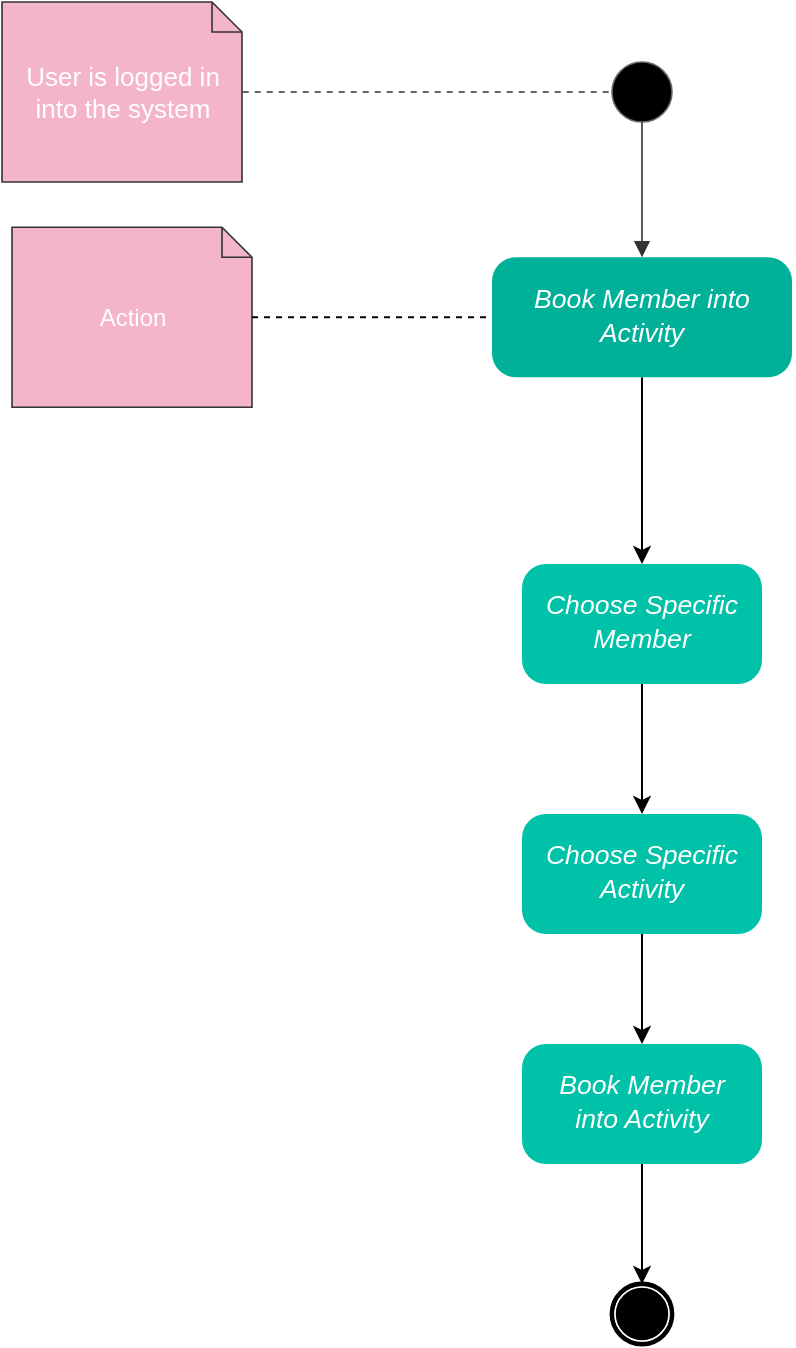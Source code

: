 <mxfile version="14.5.1" type="device"><diagram id="3uWwcOn-9zkndGodlUGi" name="Page-1"><mxGraphModel dx="1694" dy="960" grid="1" gridSize="10" guides="1" tooltips="1" connect="1" arrows="1" fold="1" page="1" pageScale="1" pageWidth="827" pageHeight="1169" math="0" shadow="0"><root><mxCell id="0"/><mxCell id="1" parent="0"/><UserObject label="" lucidchartObjectId="8az7X8QaD_x4" id="rfqokUpkxKwPm25lC6qI-1"><mxCell style="html=1;overflow=block;blockSpacing=1;whiteSpace=wrap;ellipse;fillColor=#000000;whiteSpace=wrap;fontSize=13;spacing=3.6;strokeColor=#666666;strokeOpacity=100;fillOpacity=100;rounded=1;absoluteArcSize=1;arcSize=12;strokeWidth=0.8;" parent="1" vertex="1"><mxGeometry x="815" y="149.02" width="30" height="30" as="geometry"/></mxCell></UserObject><UserObject label="" lucidchartObjectId="90gjxgfOsC8D" id="rfqokUpkxKwPm25lC6qI-2"><mxCell style="html=1;overflow=block;blockSpacing=1;whiteSpace=wrap;shape=note;size=15;whiteSpace=wrap;fontSize=13;fontColor=#ffffff;align=center;align=left;spacing=3.8;strokeColor=#333333;strokeOpacity=100;fillOpacity=100;rounded=1;absoluteArcSize=1;arcSize=12;fillColor=#f5b5c8;strokeWidth=0.8;" parent="1" vertex="1"><mxGeometry x="510" y="119.02" width="120" height="90" as="geometry"/></mxCell></UserObject><UserObject label="" lucidchartObjectId="E2gjoxndOQYm" id="rfqokUpkxKwPm25lC6qI-3"><mxCell style="html=1;jettySize=18;whiteSpace=wrap;fontSize=13;strokeColor=#333333;strokeOpacity=100;dashed=1;fixDash=1;strokeWidth=0.8;rounded=1;arcSize=24;edgeStyle=orthogonalEdgeStyle;startArrow=none;;endArrow=none;;exitX=1.003;exitY=0.5;exitPerimeter=0;entryX=0;entryY=0.5;entryDx=0;entryDy=0;" parent="1" source="rfqokUpkxKwPm25lC6qI-2" target="rfqokUpkxKwPm25lC6qI-1" edge="1"><mxGeometry width="100" height="100" relative="1" as="geometry"><Array as="points"/></mxGeometry></mxCell></UserObject><UserObject label="" lucidchartObjectId="8az7UEcWredh" id="rfqokUpkxKwPm25lC6qI-4"><mxCell style="html=1;jettySize=18;whiteSpace=wrap;fontSize=13;fontFamily=helvetica;strokeColor=#333333;strokeOpacity=100;strokeWidth=0.8;rounded=1;arcSize=24;edgeStyle=orthogonalEdgeStyle;startArrow=none;;endArrow=block;endFill=1;;entryX=0.5;entryY=0;entryPerimeter=0;" parent="1" source="rfqokUpkxKwPm25lC6qI-1" target="rfqokUpkxKwPm25lC6qI-5" edge="1"><mxGeometry width="100" height="100" relative="1" as="geometry"><Array as="points"/><mxPoint x="830" y="209.02" as="sourcePoint"/></mxGeometry></mxCell></UserObject><mxCell id="jy8oLALUZCwafHskQJwl-3" value="" style="edgeStyle=orthogonalEdgeStyle;rounded=0;orthogonalLoop=1;jettySize=auto;html=1;" edge="1" parent="1" source="rfqokUpkxKwPm25lC6qI-5" target="rfqokUpkxKwPm25lC6qI-33"><mxGeometry relative="1" as="geometry"/></mxCell><mxCell id="rfqokUpkxKwPm25lC6qI-5" value="&lt;div style=&quot;display: flex ; justify-content: center ; text-align: center ; align-items: baseline ; line-height: 1.25 ; margin-left: 8.4px ; margin-right: 8.4px ; margin-top: -2px&quot;&gt;&lt;font color=&quot;#ffffff&quot;&gt;&lt;span style=&quot;font-size: 13.3px ; font-style: italic&quot;&gt;Book Member into Activity&lt;/span&gt;&lt;/font&gt;&lt;/div&gt;" style="rounded=1;arcSize=20;whiteSpace=wrap;overflow=block;blockSpacing=1;html=1;fontSize=13;spacing=3.6;strokeOpacity=0;fillOpacity=100;fillColor=#00b098;strokeWidth=0.8;" parent="1" vertex="1"><mxGeometry x="755" y="246.63" width="150" height="60" as="geometry"/></mxCell><mxCell id="rfqokUpkxKwPm25lC6qI-6" value="&lt;span style=&quot;color: rgb(255 , 255 , 255) ; font-size: 13px ; text-align: left&quot;&gt;User is logged in &lt;br&gt;into the system&lt;/span&gt;" style="text;html=1;resizable=0;autosize=1;align=center;verticalAlign=middle;points=[];fillColor=none;strokeColor=none;rounded=0;" parent="1" vertex="1"><mxGeometry x="515" y="149.02" width="110" height="30" as="geometry"/></mxCell><mxCell id="rfqokUpkxKwPm25lC6qI-7" value="" style="group" parent="1" vertex="1" connectable="0"><mxGeometry x="515" y="231.63" width="120" height="90" as="geometry"/></mxCell><UserObject label="" lucidchartObjectId="90gjxgfOsC8D" id="rfqokUpkxKwPm25lC6qI-8"><mxCell style="html=1;overflow=block;blockSpacing=1;whiteSpace=wrap;shape=note;size=15;whiteSpace=wrap;fontSize=13;fontColor=#ffffff;align=center;align=left;spacing=3.8;strokeColor=#333333;strokeOpacity=100;fillOpacity=100;rounded=1;absoluteArcSize=1;arcSize=12;fillColor=#f5b5c8;strokeWidth=0.8;" parent="rfqokUpkxKwPm25lC6qI-7" vertex="1"><mxGeometry width="120" height="90" as="geometry"/></mxCell></UserObject><mxCell id="rfqokUpkxKwPm25lC6qI-9" value="&lt;font color=&quot;#ffffff&quot;&gt;Action&lt;/font&gt;" style="text;html=1;resizable=0;autosize=1;align=center;verticalAlign=middle;points=[];fillColor=none;strokeColor=none;rounded=0;" parent="rfqokUpkxKwPm25lC6qI-7" vertex="1"><mxGeometry x="35" y="35" width="50" height="20" as="geometry"/></mxCell><mxCell id="rfqokUpkxKwPm25lC6qI-10" style="edgeStyle=orthogonalEdgeStyle;rounded=0;orthogonalLoop=1;jettySize=auto;html=1;entryX=0;entryY=0.5;entryDx=0;entryDy=0;endArrow=none;endFill=0;dashed=1;" parent="1" source="rfqokUpkxKwPm25lC6qI-8" target="rfqokUpkxKwPm25lC6qI-5" edge="1"><mxGeometry relative="1" as="geometry"/></mxCell><UserObject label="" lucidchartObjectId="8az7l5J2gxka" id="rfqokUpkxKwPm25lC6qI-18"><mxCell style="html=1;overflow=block;blockSpacing=1;whiteSpace=wrap;shape=mxgraph.bpmn.shape;outline=end;symbol=terminate;strokeColor=#000000;fillColor=#ffffff;whiteSpace=wrap;fontSize=13;spacing=3.6;strokeOpacity=100;fillOpacity=100;rounded=1;absoluteArcSize=1;arcSize=12;strokeWidth=0.8;" parent="1" vertex="1"><mxGeometry x="815" y="760" width="30" height="30" as="geometry"/></mxCell></UserObject><mxCell id="rfqokUpkxKwPm25lC6qI-54" value="" style="edgeStyle=orthogonalEdgeStyle;rounded=0;orthogonalLoop=1;jettySize=auto;html=1;" parent="1" source="rfqokUpkxKwPm25lC6qI-25" target="rfqokUpkxKwPm25lC6qI-18" edge="1"><mxGeometry relative="1" as="geometry"/></mxCell><mxCell id="rfqokUpkxKwPm25lC6qI-25" value="&lt;div style=&quot;display: flex ; justify-content: center ; text-align: center ; align-items: baseline ; line-height: 1.25 ; margin-left: 8.4px ; margin-right: 8.4px ; margin-top: -2px&quot;&gt;&lt;font color=&quot;#ffffff&quot;&gt;&lt;span style=&quot;font-size: 13.3px&quot;&gt;&lt;i&gt;Book Member into Activity&lt;/i&gt;&lt;/span&gt;&lt;/font&gt;&lt;/div&gt;" style="rounded=1;arcSize=20;whiteSpace=wrap;overflow=block;blockSpacing=1;html=1;fontSize=13;spacing=3.6;strokeOpacity=0;fillOpacity=100;fillColor=#00c2a8;strokeWidth=0.8;" parent="1" vertex="1"><mxGeometry x="770" y="640" width="120" height="60" as="geometry"/></mxCell><mxCell id="jy8oLALUZCwafHskQJwl-2" value="" style="edgeStyle=orthogonalEdgeStyle;rounded=0;orthogonalLoop=1;jettySize=auto;html=1;" edge="1" parent="1" source="rfqokUpkxKwPm25lC6qI-33" target="rfqokUpkxKwPm25lC6qI-49"><mxGeometry relative="1" as="geometry"/></mxCell><mxCell id="rfqokUpkxKwPm25lC6qI-33" value="&lt;div style=&quot;display: flex ; justify-content: center ; text-align: center ; align-items: baseline ; line-height: 1.25 ; margin-left: 8.4px ; margin-right: 8.4px ; margin-top: -2px&quot;&gt;&lt;font color=&quot;#ffffff&quot;&gt;&lt;span style=&quot;font-size: 13.3px&quot;&gt;&lt;i&gt;Choose Specific Member&lt;/i&gt;&lt;/span&gt;&lt;/font&gt;&lt;/div&gt;" style="rounded=1;arcSize=20;whiteSpace=wrap;overflow=block;blockSpacing=1;html=1;fontSize=13;spacing=3.6;strokeOpacity=0;fillOpacity=100;fillColor=#00c2a8;strokeWidth=0.8;" parent="1" vertex="1"><mxGeometry x="770" y="400" width="120" height="60" as="geometry"/></mxCell><mxCell id="rfqokUpkxKwPm25lC6qI-52" style="edgeStyle=orthogonalEdgeStyle;rounded=0;orthogonalLoop=1;jettySize=auto;html=1;entryX=0.5;entryY=0;entryDx=0;entryDy=0;" parent="1" source="rfqokUpkxKwPm25lC6qI-49" edge="1"><mxGeometry relative="1" as="geometry"><mxPoint x="830" y="640" as="targetPoint"/></mxGeometry></mxCell><mxCell id="rfqokUpkxKwPm25lC6qI-49" value="&lt;div style=&quot;display: flex ; justify-content: center ; text-align: center ; align-items: baseline ; line-height: 1.25 ; margin-left: 8.4px ; margin-right: 8.4px ; margin-top: -2px&quot;&gt;&lt;font color=&quot;#ffffff&quot;&gt;&lt;span style=&quot;font-size: 13.3px&quot;&gt;&lt;i&gt;Choose Specific Activity&lt;/i&gt;&lt;/span&gt;&lt;/font&gt;&lt;/div&gt;" style="rounded=1;arcSize=20;whiteSpace=wrap;overflow=block;blockSpacing=1;html=1;fontSize=13;spacing=3.6;strokeOpacity=0;fillOpacity=100;fillColor=#00c2a8;strokeWidth=0.8;" parent="1" vertex="1"><mxGeometry x="770" y="525" width="120" height="60" as="geometry"/></mxCell></root></mxGraphModel></diagram></mxfile>